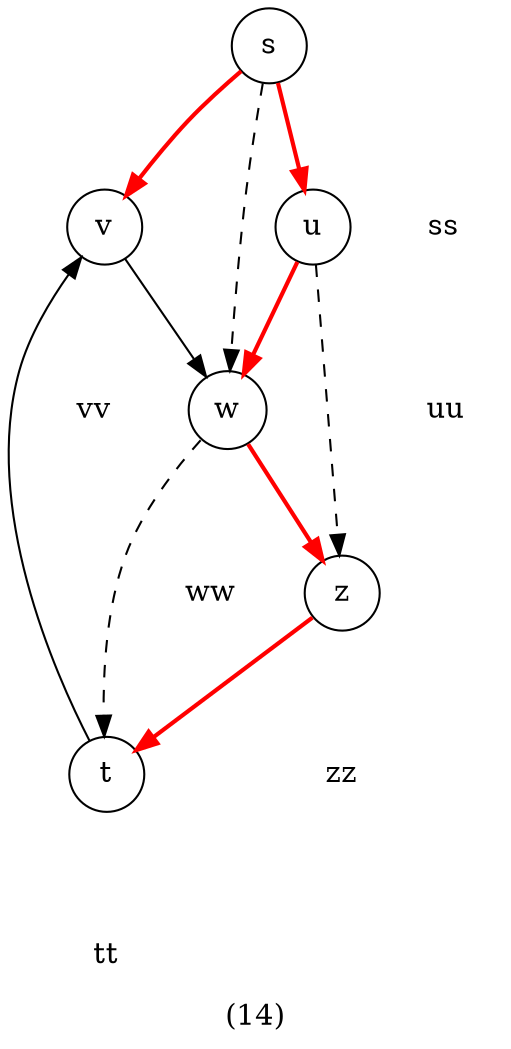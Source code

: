 digraph G {
  graph [label="(14)", lblstyle="below=-1cm"];
  node [style="fill=blue!20", shape=circle, texmode="math"];
  edge [label=" ", lblstyle=auto, topath="bend left"];

  s -> v [texlbl="$7$", color=red, style=bold, topath="bend right"];
  s -> w [texlbl="$4$", color=black, style=dashed];
  s -> u [texlbl="$2$", color=red, style=bold];
  v -> w [texlbl="$1$"];
  u -> w [texlbl="$1$", color=red, style=bold];
  u -> z [texlbl="$3$", color=black, style=dashed];
  w -> t [texlbl="$4$", color=black, style=dashed];
  w -> z [texlbl="$1$", color=red, style=bold, topath="bend right"];
  z -> t [texlbl="$2$", color=red, style=bold];
  t -> v [texlbl="$0$"];

  node [style="", shape=none];
  edge [style=invis, len=0.2, topath=""];
  s -> ss;
  u -> uu;
  v -> vv;
  t -> tt;
  z -> zz;
  w -> ww;
  ss [texlbl="\color{blue}$0$"]
  uu [texlbl="\color{blue}$2$"]
  vv [texlbl="\color{blue}$7$"]
  tt [texlbl="\color{blue}$6$"]
  zz [texlbl="\color{blue}$4$"]
  ww [texlbl="\color{blue}$3$"]

  s [style="fill=green!20"]
  u [style="fill=green!20"]
  w [style="fill=green!20"]
  z [style="fill=green!20"]
}
